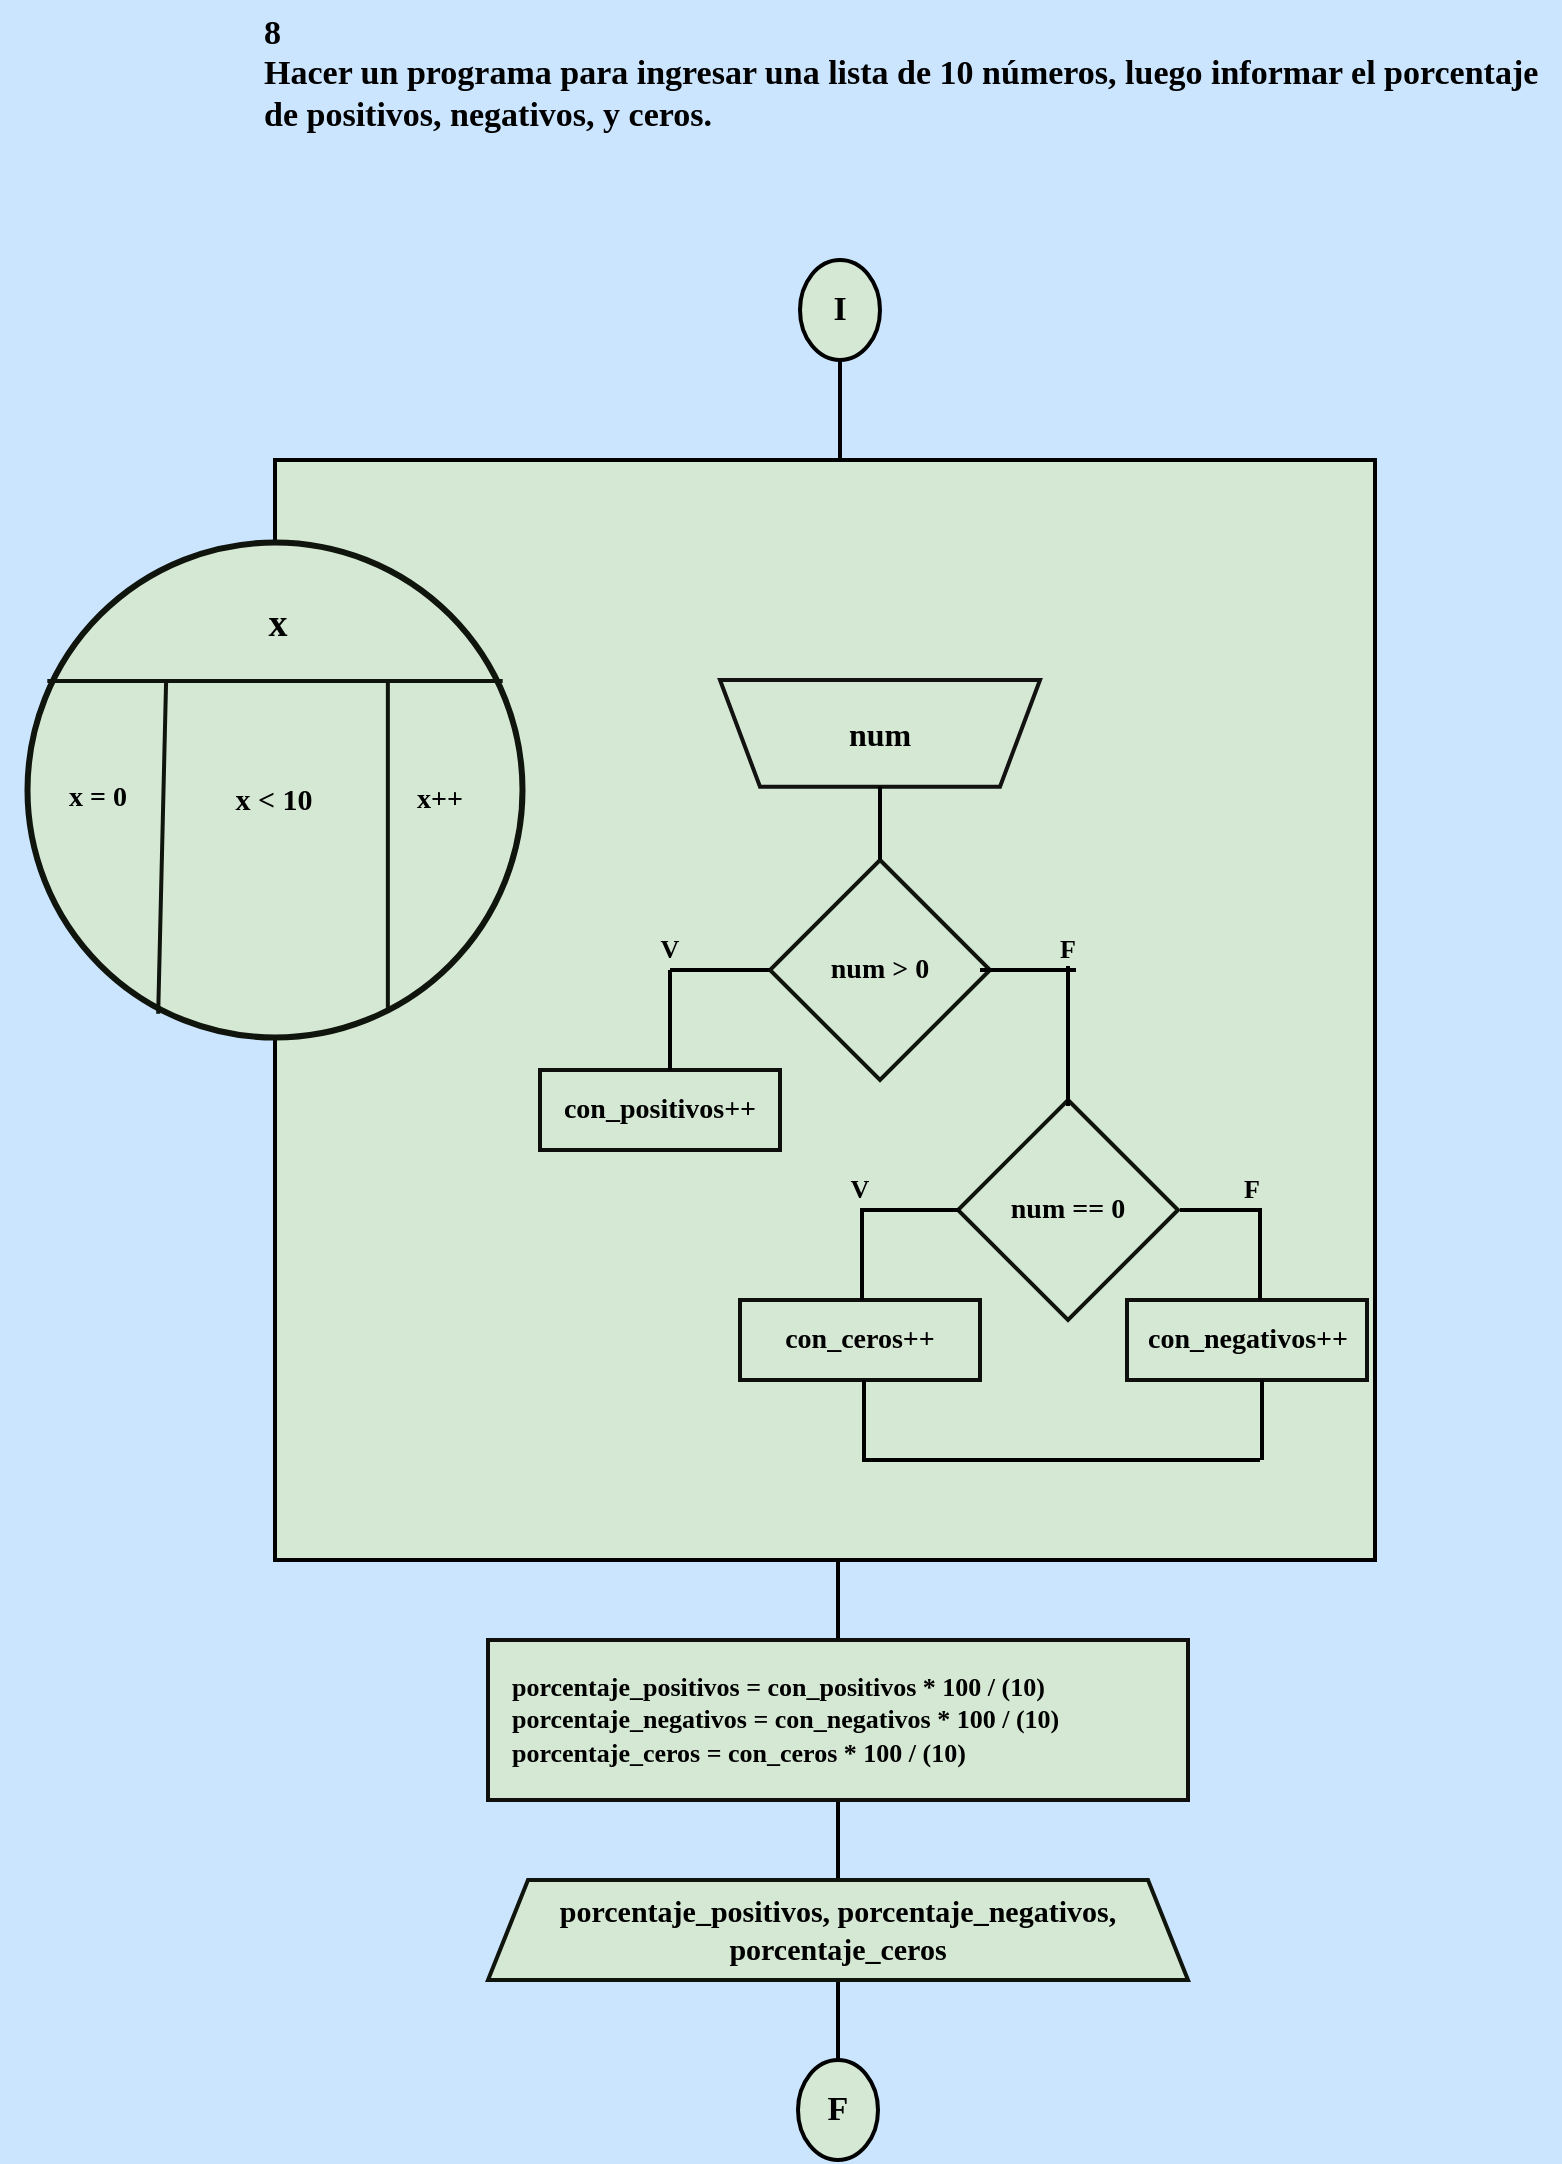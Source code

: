 <mxfile version="24.1.0" type="device">
  <diagram name="Página-1" id="qtjvpakHEQLGuEF0Oujh">
    <mxGraphModel dx="2247" dy="830" grid="1" gridSize="10" guides="1" tooltips="1" connect="1" arrows="1" fold="1" page="1" pageScale="1" pageWidth="827" pageHeight="1169" background="#CCE5FF" math="0" shadow="0">
      <root>
        <mxCell id="0" />
        <mxCell id="1" parent="0" />
        <mxCell id="T688lGHbkPj6YygdyuN_-1" value="&lt;b style=&quot;font-size: 17px;&quot;&gt;&lt;font style=&quot;font-size: 17px;&quot; color=&quot;#000000&quot; face=&quot;Comic Sans MS&quot;&gt;8&lt;br&gt;Hacer un programa para ingresar una lista de 10 números, luego informar el porcentaje de positivos, negativos, y  ceros.&lt;/font&gt;&lt;/b&gt;" style="text;whiteSpace=wrap;html=1;fontFamily=Architects Daughter;fontSource=https%3A%2F%2Ffonts.googleapis.com%2Fcss%3Ffamily%3DArchitects%2BDaughter;" vertex="1" parent="1">
          <mxGeometry x="70" y="10" width="650" height="90" as="geometry" />
        </mxCell>
        <mxCell id="T688lGHbkPj6YygdyuN_-82" value="" style="group;aspect=fixed;" vertex="1" connectable="0" parent="1">
          <mxGeometry x="-60" y="140" width="687.5" height="950" as="geometry" />
        </mxCell>
        <mxCell id="T688lGHbkPj6YygdyuN_-7" value="" style="group;aspect=fixed;" vertex="1" connectable="0" parent="T688lGHbkPj6YygdyuN_-82">
          <mxGeometry x="399" y="900" width="40" height="50" as="geometry" />
        </mxCell>
        <mxCell id="T688lGHbkPj6YygdyuN_-3" value="" style="strokeWidth=2;html=1;shape=mxgraph.flowchart.start_2;whiteSpace=wrap;rounded=0;labelBackgroundColor=none;strokeColor=#000000;align=center;verticalAlign=middle;fontFamily=Helvetica;fontSize=12;fontColor=default;fillColor=#d5e8d4;" vertex="1" parent="T688lGHbkPj6YygdyuN_-7">
          <mxGeometry width="40" height="50" as="geometry" />
        </mxCell>
        <mxCell id="T688lGHbkPj6YygdyuN_-5" value="&lt;b&gt;&lt;font color=&quot;#000000&quot; style=&quot;font-size: 17px;&quot; face=&quot;Comic Sans MS&quot;&gt;F&lt;/font&gt;&lt;/b&gt;" style="text;strokeColor=none;align=center;fillColor=none;html=1;verticalAlign=middle;whiteSpace=wrap;rounded=0;fontFamily=Architects Daughter;fontSource=https://fonts.googleapis.com/css?family=Architects+Daughter;" vertex="1" parent="T688lGHbkPj6YygdyuN_-7">
          <mxGeometry y="10" width="40" height="30" as="geometry" />
        </mxCell>
        <mxCell id="T688lGHbkPj6YygdyuN_-45" value="" style="line;strokeWidth=2;direction=south;html=1;hachureGap=4;fontFamily=Architects Daughter;fontSource=https://fonts.googleapis.com/css?family=Architects+Daughter;strokeColor=#000000;" vertex="1" parent="T688lGHbkPj6YygdyuN_-82">
          <mxGeometry x="414" y="650" width="10" height="40" as="geometry" />
        </mxCell>
        <mxCell id="T688lGHbkPj6YygdyuN_-48" value="" style="line;strokeWidth=2;direction=south;html=1;hachureGap=4;fontFamily=Architects Daughter;fontSource=https://fonts.googleapis.com/css?family=Architects+Daughter;strokeColor=#000000;" vertex="1" parent="T688lGHbkPj6YygdyuN_-82">
          <mxGeometry x="414" y="770" width="10" height="40" as="geometry" />
        </mxCell>
        <mxCell id="T688lGHbkPj6YygdyuN_-72" value="" style="group;aspect=fixed;" vertex="1" connectable="0" parent="T688lGHbkPj6YygdyuN_-82">
          <mxGeometry width="687.5" height="650" as="geometry" />
        </mxCell>
        <mxCell id="T688lGHbkPj6YygdyuN_-6" value="" style="group;aspect=fixed;" vertex="1" connectable="0" parent="T688lGHbkPj6YygdyuN_-72">
          <mxGeometry x="400" width="40" height="50" as="geometry" />
        </mxCell>
        <mxCell id="T688lGHbkPj6YygdyuN_-2" value="" style="strokeWidth=2;html=1;shape=mxgraph.flowchart.start_2;whiteSpace=wrap;rounded=0;labelBackgroundColor=none;strokeColor=#000000;align=center;verticalAlign=middle;fontFamily=Helvetica;fontSize=12;fontColor=default;fillColor=#d5e8d4;" vertex="1" parent="T688lGHbkPj6YygdyuN_-6">
          <mxGeometry width="40" height="50" as="geometry" />
        </mxCell>
        <mxCell id="T688lGHbkPj6YygdyuN_-4" value="&lt;b&gt;&lt;font color=&quot;#000000&quot; style=&quot;font-size: 17px;&quot; face=&quot;Comic Sans MS&quot;&gt;I&lt;/font&gt;&lt;/b&gt;" style="text;strokeColor=none;align=center;fillColor=none;html=1;verticalAlign=middle;whiteSpace=wrap;rounded=0;fontFamily=Architects Daughter;fontSource=https%3A%2F%2Ffonts.googleapis.com%2Fcss%3Ffamily%3DArchitects%2BDaughter;" vertex="1" parent="T688lGHbkPj6YygdyuN_-6">
          <mxGeometry y="10" width="40" height="30" as="geometry" />
        </mxCell>
        <mxCell id="T688lGHbkPj6YygdyuN_-9" value="" style="group;aspect=fixed;" vertex="1" connectable="0" parent="T688lGHbkPj6YygdyuN_-72">
          <mxGeometry y="100" width="687.5" height="550" as="geometry" />
        </mxCell>
        <mxCell id="T688lGHbkPj6YygdyuN_-10" value="" style="whiteSpace=wrap;html=1;aspect=fixed;rounded=0;labelBackgroundColor=none;strokeColor=#000000;strokeWidth=2;align=center;verticalAlign=middle;fontFamily=Helvetica;fontSize=12;fontColor=default;fillColor=#d5e8d4;" vertex="1" parent="T688lGHbkPj6YygdyuN_-9">
          <mxGeometry x="137.5" width="550" height="550" as="geometry" />
        </mxCell>
        <mxCell id="T688lGHbkPj6YygdyuN_-11" value="" style="group;aspect=fixed;" vertex="1" connectable="0" parent="T688lGHbkPj6YygdyuN_-9">
          <mxGeometry x="13.75" y="41.25" width="247.5" height="247.5" as="geometry" />
        </mxCell>
        <mxCell id="T688lGHbkPj6YygdyuN_-12" value="" style="ellipse;whiteSpace=wrap;html=1;aspect=fixed;rounded=0;labelBackgroundColor=none;strokeColor=#0F140C;strokeWidth=3;align=center;verticalAlign=middle;fontFamily=Helvetica;fontSize=12;fontColor=default;fillColor=#d5e8d4;" vertex="1" parent="T688lGHbkPj6YygdyuN_-11">
          <mxGeometry width="247.5" height="247.5" as="geometry" />
        </mxCell>
        <mxCell id="T688lGHbkPj6YygdyuN_-13" value="" style="endArrow=none;html=1;rounded=0;strokeColor=#0F140C;fontFamily=Helvetica;fontSize=12;fontColor=default;fillColor=#B2C9AB;strokeWidth=2;" edge="1" parent="T688lGHbkPj6YygdyuN_-11">
          <mxGeometry width="50" height="50" relative="1" as="geometry">
            <mxPoint x="237.6" y="69.3" as="sourcePoint" />
            <mxPoint x="9.9" y="69.3" as="targetPoint" />
          </mxGeometry>
        </mxCell>
        <mxCell id="T688lGHbkPj6YygdyuN_-14" value="" style="endArrow=none;html=1;rounded=0;strokeColor=#0F140C;fontFamily=Helvetica;fontSize=12;fontColor=default;fillColor=#B2C9AB;exitX=0.264;exitY=0.952;exitDx=0;exitDy=0;exitPerimeter=0;strokeWidth=2;" edge="1" parent="T688lGHbkPj6YygdyuN_-11" source="T688lGHbkPj6YygdyuN_-12">
          <mxGeometry width="50" height="50" relative="1" as="geometry">
            <mxPoint x="59.4" y="148.5" as="sourcePoint" />
            <mxPoint x="69.3" y="69.3" as="targetPoint" />
          </mxGeometry>
        </mxCell>
        <mxCell id="T688lGHbkPj6YygdyuN_-15" value="" style="endArrow=none;html=1;rounded=0;strokeColor=#0F140C;fontFamily=Helvetica;fontSize=12;fontColor=default;fillColor=#B2C9AB;exitX=0.728;exitY=0.948;exitDx=0;exitDy=0;exitPerimeter=0;strokeWidth=2;" edge="1" parent="T688lGHbkPj6YygdyuN_-11" source="T688lGHbkPj6YygdyuN_-12">
          <mxGeometry width="50" height="50" relative="1" as="geometry">
            <mxPoint x="148.5" y="168.3" as="sourcePoint" />
            <mxPoint x="180.18" y="69.3" as="targetPoint" />
          </mxGeometry>
        </mxCell>
        <mxCell id="T688lGHbkPj6YygdyuN_-16" value="&lt;font color=&quot;#000000&quot; size=&quot;1&quot; face=&quot;Comic Sans MS&quot;&gt;&lt;b style=&quot;font-size: 14px;&quot;&gt;x = 0&lt;/b&gt;&lt;/font&gt;" style="text;strokeColor=none;align=center;fillColor=none;html=1;verticalAlign=middle;whiteSpace=wrap;rounded=0;fontFamily=Architects Daughter;fontSource=https%3A%2F%2Ffonts.googleapis.com%2Fcss%3Ffamily%3DArchitects%2BDaughter;" vertex="1" parent="T688lGHbkPj6YygdyuN_-11">
          <mxGeometry x="10.25" y="117.75" width="50" height="20" as="geometry" />
        </mxCell>
        <mxCell id="T688lGHbkPj6YygdyuN_-19" value="&lt;font color=&quot;#000000&quot; size=&quot;1&quot; face=&quot;Comic Sans MS&quot;&gt;&lt;b style=&quot;font-size: 19px;&quot;&gt;x&lt;/b&gt;&lt;/font&gt;" style="text;strokeColor=none;align=center;fillColor=none;html=1;verticalAlign=middle;whiteSpace=wrap;rounded=0;fontFamily=Architects Daughter;fontSource=https://fonts.googleapis.com/css?family=Architects+Daughter;" vertex="1" parent="T688lGHbkPj6YygdyuN_-11">
          <mxGeometry x="105.25" y="25.75" width="40" height="30" as="geometry" />
        </mxCell>
        <mxCell id="T688lGHbkPj6YygdyuN_-23" value="" style="group;aspect=fixed;" vertex="1" connectable="0" parent="T688lGHbkPj6YygdyuN_-9">
          <mxGeometry x="360" y="110" width="160" height="53.34" as="geometry" />
        </mxCell>
        <mxCell id="T688lGHbkPj6YygdyuN_-8" value="" style="shape=trapezoid;perimeter=trapezoidPerimeter;whiteSpace=wrap;html=1;fixedSize=1;rounded=0;labelBackgroundColor=none;strokeColor=#121211;strokeWidth=2;align=center;verticalAlign=middle;fontFamily=Helvetica;fontSize=12;fontColor=default;fillColor=#d5e8d4;direction=west;container=0;" vertex="1" parent="T688lGHbkPj6YygdyuN_-23">
          <mxGeometry width="160" height="53.34" as="geometry">
            <mxRectangle x="-1020" y="-650" width="50" height="40" as="alternateBounds" />
          </mxGeometry>
        </mxCell>
        <mxCell id="T688lGHbkPj6YygdyuN_-21" value="&lt;font color=&quot;#000000&quot; size=&quot;1&quot; face=&quot;Comic Sans MS&quot;&gt;&lt;b style=&quot;font-size: 16px;&quot;&gt;num&lt;/b&gt;&lt;/font&gt;" style="text;strokeColor=none;align=center;fillColor=none;html=1;verticalAlign=middle;whiteSpace=wrap;rounded=0;fontFamily=Architects Daughter;fontSource=https://fonts.googleapis.com/css?family=Architects+Daughter;container=0;" vertex="1" parent="T688lGHbkPj6YygdyuN_-23">
          <mxGeometry y="6.668" width="160" height="40.005" as="geometry" />
        </mxCell>
        <mxCell id="T688lGHbkPj6YygdyuN_-29" value="" style="group;aspect=fixed;" vertex="1" connectable="0" parent="T688lGHbkPj6YygdyuN_-9">
          <mxGeometry x="380" y="200" width="120" height="110" as="geometry" />
        </mxCell>
        <mxCell id="T688lGHbkPj6YygdyuN_-26" value="" style="rhombus;whiteSpace=wrap;html=1;rounded=0;labelBackgroundColor=none;strokeColor=#0F140C;strokeWidth=2;align=center;verticalAlign=middle;fontFamily=Helvetica;fontSize=12;fontColor=default;fillColor=#d5e8d4;" vertex="1" parent="T688lGHbkPj6YygdyuN_-29">
          <mxGeometry x="5" width="110" height="110" as="geometry" />
        </mxCell>
        <mxCell id="T688lGHbkPj6YygdyuN_-27" value="&lt;font color=&quot;#000000&quot; size=&quot;1&quot; face=&quot;Comic Sans MS&quot;&gt;&lt;b style=&quot;font-size: 14px;&quot;&gt;num &amp;gt; 0&lt;/b&gt;&lt;/font&gt;" style="text;strokeColor=none;align=center;fillColor=none;html=1;verticalAlign=middle;whiteSpace=wrap;rounded=0;fontFamily=Architects Daughter;fontSource=https://fonts.googleapis.com/css?family=Architects+Daughter;" vertex="1" parent="T688lGHbkPj6YygdyuN_-29">
          <mxGeometry y="40" width="120" height="30" as="geometry" />
        </mxCell>
        <mxCell id="T688lGHbkPj6YygdyuN_-30" value="" style="group;aspect=fixed;" vertex="1" connectable="0" parent="T688lGHbkPj6YygdyuN_-9">
          <mxGeometry x="474" y="320" width="120" height="110" as="geometry" />
        </mxCell>
        <mxCell id="T688lGHbkPj6YygdyuN_-31" value="" style="rhombus;whiteSpace=wrap;html=1;rounded=0;labelBackgroundColor=none;strokeColor=#0F140C;strokeWidth=2;align=center;verticalAlign=middle;fontFamily=Helvetica;fontSize=12;fontColor=default;fillColor=#d5e8d4;" vertex="1" parent="T688lGHbkPj6YygdyuN_-30">
          <mxGeometry x="5" width="110" height="110" as="geometry" />
        </mxCell>
        <mxCell id="T688lGHbkPj6YygdyuN_-32" value="&lt;font color=&quot;#000000&quot; size=&quot;1&quot; face=&quot;Comic Sans MS&quot;&gt;&lt;b style=&quot;font-size: 14px;&quot;&gt;num == 0&lt;/b&gt;&lt;/font&gt;" style="text;strokeColor=none;align=center;fillColor=none;html=1;verticalAlign=middle;whiteSpace=wrap;rounded=0;fontFamily=Architects Daughter;fontSource=https://fonts.googleapis.com/css?family=Architects+Daughter;" vertex="1" parent="T688lGHbkPj6YygdyuN_-30">
          <mxGeometry y="40" width="120" height="30" as="geometry" />
        </mxCell>
        <mxCell id="T688lGHbkPj6YygdyuN_-36" value="" style="group;aspect=fixed;" vertex="1" connectable="0" parent="T688lGHbkPj6YygdyuN_-9">
          <mxGeometry x="370" y="420" width="120" height="40" as="geometry" />
        </mxCell>
        <mxCell id="T688lGHbkPj6YygdyuN_-37" value="" style="rounded=0;whiteSpace=wrap;html=1;labelBackgroundColor=none;strokeColor=#0f100e;strokeWidth=2;align=center;verticalAlign=middle;fontFamily=Helvetica;fontSize=12;fontColor=default;fillColor=#d5e8d4;" vertex="1" parent="T688lGHbkPj6YygdyuN_-36">
          <mxGeometry width="120" height="40" as="geometry" />
        </mxCell>
        <mxCell id="T688lGHbkPj6YygdyuN_-38" value="&lt;font color=&quot;#000000&quot; size=&quot;1&quot; face=&quot;Comic Sans MS&quot;&gt;&lt;b style=&quot;font-size: 14px;&quot;&gt;con_ceros++&lt;/b&gt;&lt;/font&gt;" style="text;strokeColor=none;align=center;fillColor=none;html=1;verticalAlign=middle;whiteSpace=wrap;rounded=0;fontFamily=Architects Daughter;fontSource=https://fonts.googleapis.com/css?family=Architects+Daughter;" vertex="1" parent="T688lGHbkPj6YygdyuN_-36">
          <mxGeometry y="5" width="120" height="30" as="geometry" />
        </mxCell>
        <mxCell id="T688lGHbkPj6YygdyuN_-35" value="" style="group;aspect=fixed;" vertex="1" connectable="0" parent="T688lGHbkPj6YygdyuN_-9">
          <mxGeometry x="270" y="305" width="120" height="40" as="geometry" />
        </mxCell>
        <mxCell id="T688lGHbkPj6YygdyuN_-33" value="" style="rounded=0;whiteSpace=wrap;html=1;labelBackgroundColor=none;strokeColor=#0f100e;strokeWidth=2;align=center;verticalAlign=middle;fontFamily=Helvetica;fontSize=12;fontColor=default;fillColor=#d5e8d4;" vertex="1" parent="T688lGHbkPj6YygdyuN_-35">
          <mxGeometry width="120" height="40" as="geometry" />
        </mxCell>
        <mxCell id="T688lGHbkPj6YygdyuN_-34" value="&lt;font color=&quot;#000000&quot; size=&quot;1&quot; face=&quot;Comic Sans MS&quot;&gt;&lt;b style=&quot;font-size: 14px;&quot;&gt;con_positivos++&lt;/b&gt;&lt;/font&gt;" style="text;strokeColor=none;align=center;fillColor=none;html=1;verticalAlign=middle;whiteSpace=wrap;rounded=0;fontFamily=Architects Daughter;fontSource=https://fonts.googleapis.com/css?family=Architects+Daughter;" vertex="1" parent="T688lGHbkPj6YygdyuN_-35">
          <mxGeometry y="5" width="120" height="30" as="geometry" />
        </mxCell>
        <mxCell id="T688lGHbkPj6YygdyuN_-39" value="" style="group;aspect=fixed;" vertex="1" connectable="0" parent="T688lGHbkPj6YygdyuN_-9">
          <mxGeometry x="563.5" y="420" width="120" height="40" as="geometry" />
        </mxCell>
        <mxCell id="T688lGHbkPj6YygdyuN_-40" value="" style="rounded=0;whiteSpace=wrap;html=1;labelBackgroundColor=none;strokeColor=#0f100e;strokeWidth=2;align=center;verticalAlign=middle;fontFamily=Helvetica;fontSize=12;fontColor=default;fillColor=#d5e8d4;" vertex="1" parent="T688lGHbkPj6YygdyuN_-39">
          <mxGeometry width="120" height="40" as="geometry" />
        </mxCell>
        <mxCell id="T688lGHbkPj6YygdyuN_-41" value="&lt;font color=&quot;#000000&quot; size=&quot;1&quot; face=&quot;Comic Sans MS&quot;&gt;&lt;b style=&quot;font-size: 14px;&quot;&gt;con_negativos++&lt;/b&gt;&lt;/font&gt;" style="text;strokeColor=none;align=center;fillColor=none;html=1;verticalAlign=middle;whiteSpace=wrap;rounded=0;fontFamily=Architects Daughter;fontSource=https://fonts.googleapis.com/css?family=Architects+Daughter;" vertex="1" parent="T688lGHbkPj6YygdyuN_-39">
          <mxGeometry y="5" width="120" height="30" as="geometry" />
        </mxCell>
        <mxCell id="T688lGHbkPj6YygdyuN_-46" value="" style="line;strokeWidth=2;direction=south;html=1;hachureGap=4;fontFamily=Architects Daughter;fontSource=https://fonts.googleapis.com/css?family=Architects+Daughter;strokeColor=#000000;" vertex="1" parent="T688lGHbkPj6YygdyuN_-9">
          <mxGeometry x="435" y="163.34" width="10" height="36.66" as="geometry" />
        </mxCell>
        <mxCell id="T688lGHbkPj6YygdyuN_-44" value="" style="line;strokeWidth=2;direction=south;html=1;hachureGap=4;fontFamily=Architects Daughter;fontSource=https://fonts.googleapis.com/css?family=Architects+Daughter;strokeColor=#000000;" vertex="1" parent="T688lGHbkPj6YygdyuN_-9">
          <mxGeometry x="330" y="255" width="10" height="50" as="geometry" />
        </mxCell>
        <mxCell id="T688lGHbkPj6YygdyuN_-50" value="" style="line;strokeWidth=2;direction=south;html=1;hachureGap=4;fontFamily=Architects Daughter;fontSource=https://fonts.googleapis.com/css?family=Architects+Daughter;strokeColor=#000000;" vertex="1" parent="T688lGHbkPj6YygdyuN_-9">
          <mxGeometry x="529" y="253" width="10" height="70" as="geometry" />
        </mxCell>
        <mxCell id="T688lGHbkPj6YygdyuN_-57" value="" style="line;strokeWidth=2;html=1;perimeter=backbonePerimeter;points=[];outlineConnect=0;hachureGap=4;fontFamily=Architects Daughter;fontSource=https://fonts.googleapis.com/css?family=Architects+Daughter;strokeColor=#000000;" vertex="1" parent="T688lGHbkPj6YygdyuN_-9">
          <mxGeometry x="590" y="370" width="40" height="10" as="geometry" />
        </mxCell>
        <mxCell id="T688lGHbkPj6YygdyuN_-54" value="" style="line;strokeWidth=2;html=1;perimeter=backbonePerimeter;points=[];outlineConnect=0;hachureGap=4;fontFamily=Architects Daughter;fontSource=https://fonts.googleapis.com/css?family=Architects+Daughter;strokeColor=#000000;" vertex="1" parent="T688lGHbkPj6YygdyuN_-9">
          <mxGeometry x="430" y="370" width="50" height="10" as="geometry" />
        </mxCell>
        <mxCell id="T688lGHbkPj6YygdyuN_-71" value="&lt;font color=&quot;#000000&quot; size=&quot;1&quot; face=&quot;Comic Sans MS&quot;&gt;&lt;b style=&quot;font-size: 13px;&quot;&gt;F&lt;/b&gt;&lt;/font&gt;" style="text;strokeColor=none;align=center;fillColor=none;html=1;verticalAlign=middle;whiteSpace=wrap;rounded=0;fontFamily=Architects Daughter;fontSource=https://fonts.googleapis.com/css?family=Architects+Daughter;" vertex="1" parent="T688lGHbkPj6YygdyuN_-9">
          <mxGeometry x="519" y="230" width="30" height="30" as="geometry" />
        </mxCell>
        <mxCell id="T688lGHbkPj6YygdyuN_-68" value="&lt;font color=&quot;#000000&quot; size=&quot;1&quot; face=&quot;Comic Sans MS&quot;&gt;&lt;b style=&quot;font-size: 13px;&quot;&gt;V&lt;/b&gt;&lt;/font&gt;" style="text;strokeColor=none;align=center;fillColor=none;html=1;verticalAlign=middle;whiteSpace=wrap;rounded=0;fontFamily=Architects Daughter;fontSource=https%3A%2F%2Ffonts.googleapis.com%2Fcss%3Ffamily%3DArchitects%2BDaughter;" vertex="1" parent="T688lGHbkPj6YygdyuN_-9">
          <mxGeometry x="320" y="230" width="30" height="30" as="geometry" />
        </mxCell>
        <mxCell id="T688lGHbkPj6YygdyuN_-70" value="&lt;font color=&quot;#000000&quot; size=&quot;1&quot; face=&quot;Comic Sans MS&quot;&gt;&lt;b style=&quot;font-size: 13px;&quot;&gt;V&lt;/b&gt;&lt;/font&gt;" style="text;strokeColor=none;align=center;fillColor=none;html=1;verticalAlign=middle;whiteSpace=wrap;rounded=0;fontFamily=Architects Daughter;fontSource=https://fonts.googleapis.com/css?family=Architects+Daughter;" vertex="1" parent="T688lGHbkPj6YygdyuN_-9">
          <mxGeometry x="415" y="350" width="30" height="30" as="geometry" />
        </mxCell>
        <mxCell id="T688lGHbkPj6YygdyuN_-69" value="&lt;font color=&quot;#000000&quot; size=&quot;1&quot; face=&quot;Comic Sans MS&quot;&gt;&lt;b style=&quot;font-size: 13px;&quot;&gt;F&lt;/b&gt;&lt;/font&gt;" style="text;strokeColor=none;align=center;fillColor=none;html=1;verticalAlign=middle;whiteSpace=wrap;rounded=0;fontFamily=Architects Daughter;fontSource=https://fonts.googleapis.com/css?family=Architects+Daughter;" vertex="1" parent="T688lGHbkPj6YygdyuN_-9">
          <mxGeometry x="610.5" y="350" width="30" height="30" as="geometry" />
        </mxCell>
        <mxCell id="T688lGHbkPj6YygdyuN_-17" value="&lt;font color=&quot;#000000&quot; size=&quot;1&quot; face=&quot;Comic Sans MS&quot;&gt;&lt;b style=&quot;font-size: 14px;&quot;&gt;x++&lt;/b&gt;&lt;/font&gt;" style="text;strokeColor=none;align=center;fillColor=none;html=1;verticalAlign=middle;whiteSpace=wrap;rounded=0;fontFamily=Architects Daughter;fontSource=https://fonts.googleapis.com/css?family=Architects+Daughter;" vertex="1" parent="T688lGHbkPj6YygdyuN_-72">
          <mxGeometry x="190" y="255" width="60" height="30" as="geometry" />
        </mxCell>
        <mxCell id="T688lGHbkPj6YygdyuN_-18" value="&lt;font color=&quot;#000000&quot; size=&quot;1&quot; face=&quot;Comic Sans MS&quot;&gt;&lt;b style=&quot;font-size: 15px;&quot;&gt;x &amp;lt; 10&lt;/b&gt;&lt;/font&gt;" style="text;strokeColor=none;align=center;fillColor=none;html=1;verticalAlign=middle;whiteSpace=wrap;rounded=0;fontFamily=Architects Daughter;fontSource=https://fonts.googleapis.com/css?family=Architects+Daughter;" vertex="1" parent="T688lGHbkPj6YygdyuN_-72">
          <mxGeometry x="106.5" y="260" width="60" height="20" as="geometry" />
        </mxCell>
        <mxCell id="T688lGHbkPj6YygdyuN_-43" value="" style="line;strokeWidth=2;direction=south;html=1;hachureGap=4;fontFamily=Architects Daughter;fontSource=https://fonts.googleapis.com/css?family=Architects+Daughter;strokeColor=#000000;" vertex="1" parent="T688lGHbkPj6YygdyuN_-72">
          <mxGeometry x="626" y="560" width="10" height="40" as="geometry" />
        </mxCell>
        <mxCell id="T688lGHbkPj6YygdyuN_-47" value="" style="line;strokeWidth=2;direction=south;html=1;hachureGap=4;fontFamily=Architects Daughter;fontSource=https://fonts.googleapis.com/css?family=Architects+Daughter;strokeColor=#000000;" vertex="1" parent="T688lGHbkPj6YygdyuN_-72">
          <mxGeometry x="625" y="474" width="10" height="46" as="geometry" />
        </mxCell>
        <mxCell id="T688lGHbkPj6YygdyuN_-49" value="" style="line;strokeWidth=2;direction=south;html=1;hachureGap=4;fontFamily=Architects Daughter;fontSource=https://fonts.googleapis.com/css?family=Architects+Daughter;strokeColor=#000000;" vertex="1" parent="T688lGHbkPj6YygdyuN_-72">
          <mxGeometry x="426" y="474" width="10" height="46" as="geometry" />
        </mxCell>
        <mxCell id="T688lGHbkPj6YygdyuN_-51" value="" style="line;strokeWidth=2;direction=south;html=1;hachureGap=4;fontFamily=Architects Daughter;fontSource=https://fonts.googleapis.com/css?family=Architects+Daughter;strokeColor=#000000;" vertex="1" parent="T688lGHbkPj6YygdyuN_-72">
          <mxGeometry x="415" y="50" width="10" height="50" as="geometry" />
        </mxCell>
        <mxCell id="T688lGHbkPj6YygdyuN_-52" value="" style="line;strokeWidth=2;direction=south;html=1;hachureGap=4;fontFamily=Architects Daughter;fontSource=https://fonts.googleapis.com/css?family=Architects+Daughter;strokeColor=#000000;" vertex="1" parent="T688lGHbkPj6YygdyuN_-72">
          <mxGeometry x="427" y="560" width="10" height="40" as="geometry" />
        </mxCell>
        <mxCell id="T688lGHbkPj6YygdyuN_-53" value="" style="line;strokeWidth=2;html=1;perimeter=backbonePerimeter;points=[];outlineConnect=0;hachureGap=4;fontFamily=Architects Daughter;fontSource=https://fonts.googleapis.com/css?family=Architects+Daughter;strokeColor=#000000;" vertex="1" parent="T688lGHbkPj6YygdyuN_-72">
          <mxGeometry x="335" y="350" width="50" height="10" as="geometry" />
        </mxCell>
        <mxCell id="T688lGHbkPj6YygdyuN_-55" value="" style="line;strokeWidth=2;html=1;perimeter=backbonePerimeter;points=[];outlineConnect=0;hachureGap=4;fontFamily=Architects Daughter;fontSource=https://fonts.googleapis.com/css?family=Architects+Daughter;strokeColor=#000000;" vertex="1" parent="T688lGHbkPj6YygdyuN_-72">
          <mxGeometry x="431" y="595" width="199" height="10" as="geometry" />
        </mxCell>
        <mxCell id="T688lGHbkPj6YygdyuN_-56" value="" style="line;strokeWidth=2;html=1;perimeter=backbonePerimeter;points=[];outlineConnect=0;hachureGap=4;fontFamily=Architects Daughter;fontSource=https://fonts.googleapis.com/css?family=Architects+Daughter;strokeColor=#000000;" vertex="1" parent="T688lGHbkPj6YygdyuN_-72">
          <mxGeometry x="490" y="350" width="48" height="10" as="geometry" />
        </mxCell>
        <mxCell id="T688lGHbkPj6YygdyuN_-77" value="" style="group;aspect=fixed;" vertex="1" connectable="0" parent="T688lGHbkPj6YygdyuN_-82">
          <mxGeometry x="244" y="690" width="350" height="80" as="geometry" />
        </mxCell>
        <mxCell id="T688lGHbkPj6YygdyuN_-73" value="" style="rounded=0;whiteSpace=wrap;html=1;labelBackgroundColor=none;strokeColor=#0f100e;strokeWidth=2;align=center;verticalAlign=middle;fontFamily=Helvetica;fontSize=12;fontColor=default;fillColor=#d5e8d4;" vertex="1" parent="T688lGHbkPj6YygdyuN_-77">
          <mxGeometry width="350" height="80" as="geometry" />
        </mxCell>
        <mxCell id="T688lGHbkPj6YygdyuN_-76" value="&lt;font face=&quot;Comic Sans MS&quot; color=&quot;#000000&quot;&gt;&lt;span style=&quot;font-size: 13px;&quot;&gt;&lt;b&gt;porcentaje_positivos = con_positivos * 100 / (10)&lt;/b&gt;&lt;/span&gt;&lt;/font&gt;&lt;div&gt;&lt;font face=&quot;Comic Sans MS&quot; color=&quot;#000000&quot;&gt;&lt;span style=&quot;font-size: 13px;&quot;&gt;&lt;b&gt;porcentaje_negativos = con_negativos * 100 / (10)&lt;/b&gt;&lt;/span&gt;&lt;/font&gt;&lt;/div&gt;&lt;div&gt;&lt;font face=&quot;Comic Sans MS&quot; color=&quot;#000000&quot;&gt;&lt;span style=&quot;font-size: 13px;&quot;&gt;&lt;b&gt;porcentaje_ceros = con_ceros * 100 / (10)&lt;/b&gt;&lt;/span&gt;&lt;/font&gt;&lt;/div&gt;" style="text;strokeColor=none;align=left;fillColor=none;html=1;verticalAlign=middle;whiteSpace=wrap;rounded=0;fontFamily=Architects Daughter;fontSource=https://fonts.googleapis.com/css?family=Architects+Daughter;" vertex="1" parent="T688lGHbkPj6YygdyuN_-77">
          <mxGeometry x="10" y="10" width="330" height="60" as="geometry" />
        </mxCell>
        <mxCell id="T688lGHbkPj6YygdyuN_-78" value="" style="line;strokeWidth=2;direction=south;html=1;hachureGap=4;fontFamily=Architects Daughter;fontSource=https://fonts.googleapis.com/css?family=Architects+Daughter;strokeColor=#000000;" vertex="1" parent="T688lGHbkPj6YygdyuN_-82">
          <mxGeometry x="414" y="860" width="10" height="40" as="geometry" />
        </mxCell>
        <mxCell id="T688lGHbkPj6YygdyuN_-81" value="" style="group;aspect=fixed;" vertex="1" connectable="0" parent="T688lGHbkPj6YygdyuN_-82">
          <mxGeometry x="244" y="810" width="350" height="50" as="geometry" />
        </mxCell>
        <mxCell id="T688lGHbkPj6YygdyuN_-79" value="" style="shape=trapezoid;perimeter=trapezoidPerimeter;whiteSpace=wrap;html=1;fixedSize=1;rounded=0;labelBackgroundColor=none;strokeColor=#0F140C;strokeWidth=2;align=center;verticalAlign=middle;fontFamily=Helvetica;fontSize=12;fontColor=default;fillColor=#d5e8d4;" vertex="1" parent="T688lGHbkPj6YygdyuN_-81">
          <mxGeometry width="350" height="50" as="geometry" />
        </mxCell>
        <mxCell id="T688lGHbkPj6YygdyuN_-80" value="&lt;font style=&quot;font-size: 15px;&quot;&gt;&lt;b&gt;&lt;font color=&quot;#000000&quot; style=&quot;font-size: 15px;&quot; face=&quot;Comic Sans MS&quot;&gt;porcentaje_positivos,&amp;nbsp;&lt;/font&gt;&lt;/b&gt;&lt;b style=&quot;background-color: initial;&quot;&gt;&lt;font color=&quot;#000000&quot; style=&quot;font-size: 15px;&quot; face=&quot;Comic Sans MS&quot;&gt;porcentaje_negativos,&lt;/font&gt;&lt;/b&gt;&lt;/font&gt;&lt;div style=&quot;font-size: 15px;&quot;&gt;&lt;b&gt;&lt;font color=&quot;#000000&quot; style=&quot;font-size: 15px;&quot; face=&quot;Comic Sans MS&quot;&gt;porcentaje_ceros&lt;/font&gt;&lt;/b&gt;&lt;/div&gt;" style="text;strokeColor=none;align=center;fillColor=none;html=1;verticalAlign=middle;whiteSpace=wrap;rounded=0;fontFamily=Architects Daughter;fontSource=https%3A%2F%2Ffonts.googleapis.com%2Fcss%3Ffamily%3DArchitects%2BDaughter;" vertex="1" parent="T688lGHbkPj6YygdyuN_-81">
          <mxGeometry x="15" width="320" height="50" as="geometry" />
        </mxCell>
      </root>
    </mxGraphModel>
  </diagram>
</mxfile>
